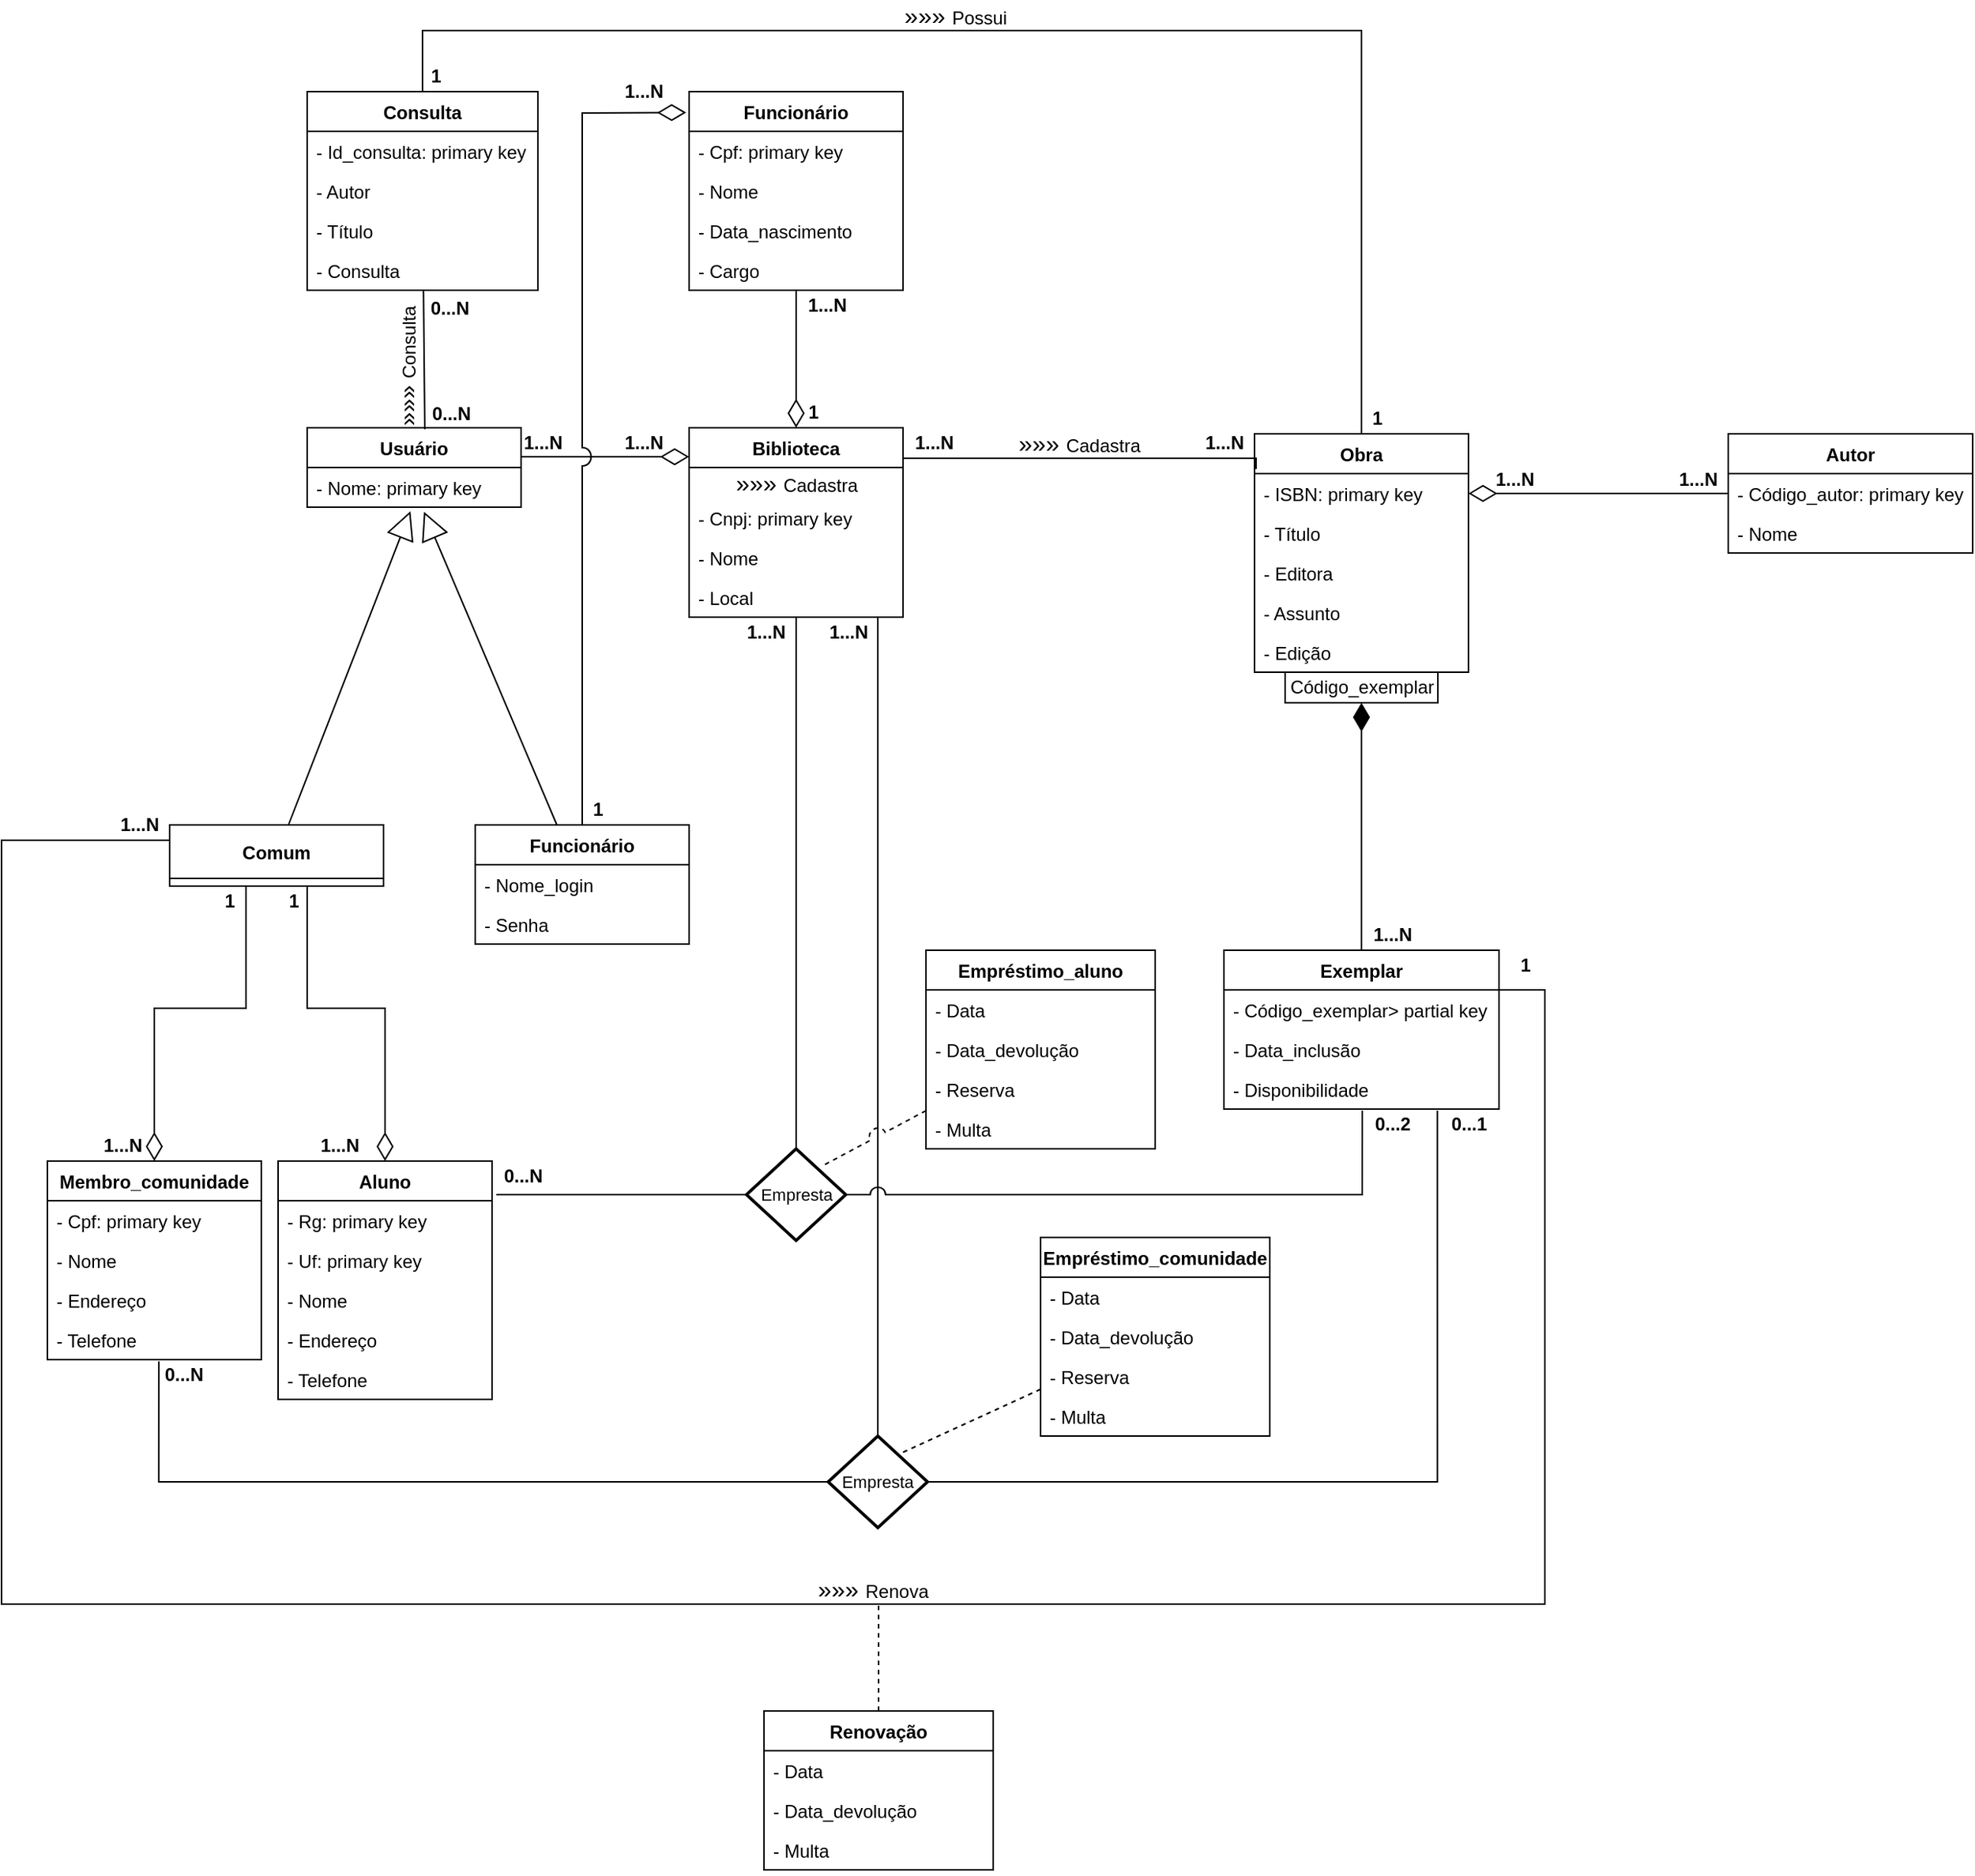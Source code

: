 <mxfile version="12.9.9" type="device"><diagram id="kXJWlKkEQagFp-PuKano" name="Página-1"><mxGraphModel dx="1739" dy="813" grid="1" gridSize="10" guides="1" tooltips="1" connect="1" arrows="1" fold="1" page="1" pageScale="1" pageWidth="827" pageHeight="1169" math="0" shadow="0"><root><mxCell id="0"/><mxCell id="1" parent="0"/><mxCell id="b66-MoU9ovPatXTv1nCH-57" style="edgeStyle=orthogonalEdgeStyle;rounded=0;orthogonalLoop=1;jettySize=auto;html=1;endArrow=none;endFill=0;endSize=16;entryX=0.007;entryY=-0.115;entryDx=0;entryDy=0;entryPerimeter=0;" edge="1" parent="1" source="b66-MoU9ovPatXTv1nCH-1" target="b66-MoU9ovPatXTv1nCH-25"><mxGeometry relative="1" as="geometry"><mxPoint x="650" y="390" as="targetPoint"/><Array as="points"><mxPoint x="661" y="380"/></Array></mxGeometry></mxCell><mxCell id="b66-MoU9ovPatXTv1nCH-81" style="edgeStyle=none;rounded=0;orthogonalLoop=1;jettySize=auto;html=1;entryX=0.5;entryY=0;entryDx=0;entryDy=0;entryPerimeter=0;endArrow=none;endFill=0;endSize=16;" edge="1" parent="1" source="b66-MoU9ovPatXTv1nCH-1" target="b66-MoU9ovPatXTv1nCH-80"><mxGeometry relative="1" as="geometry"/></mxCell><mxCell id="b66-MoU9ovPatXTv1nCH-91" style="edgeStyle=orthogonalEdgeStyle;rounded=0;orthogonalLoop=1;jettySize=auto;html=1;entryX=0.5;entryY=0;entryDx=0;entryDy=0;entryPerimeter=0;endArrow=none;endFill=0;endSize=16;fontSize=11;jumpStyle=arc;" edge="1" parent="1" source="b66-MoU9ovPatXTv1nCH-1" target="b66-MoU9ovPatXTv1nCH-90"><mxGeometry relative="1" as="geometry"><Array as="points"><mxPoint x="414" y="676"/></Array></mxGeometry></mxCell><mxCell id="b66-MoU9ovPatXTv1nCH-1" value="Biblioteca" style="swimlane;fontStyle=1;childLayout=stackLayout;horizontal=1;startSize=26;fillColor=none;horizontalStack=0;resizeParent=1;resizeParentMax=0;resizeLast=0;collapsible=1;marginBottom=0;" vertex="1" parent="1"><mxGeometry x="290" y="360" width="140" height="124" as="geometry"/></mxCell><mxCell id="b66-MoU9ovPatXTv1nCH-151" value="&lt;font style=&quot;font-size: 16px&quot;&gt;»»» &lt;/font&gt;Cadastra" style="text;html=1;align=center;verticalAlign=middle;resizable=0;points=[];autosize=1;" vertex="1" parent="b66-MoU9ovPatXTv1nCH-1"><mxGeometry y="26" width="140" height="20" as="geometry"/></mxCell><mxCell id="b66-MoU9ovPatXTv1nCH-2" value="- Cnpj: primary key" style="text;strokeColor=none;fillColor=none;align=left;verticalAlign=top;spacingLeft=4;spacingRight=4;overflow=hidden;rotatable=0;points=[[0,0.5],[1,0.5]];portConstraint=eastwest;" vertex="1" parent="b66-MoU9ovPatXTv1nCH-1"><mxGeometry y="46" width="140" height="26" as="geometry"/></mxCell><mxCell id="b66-MoU9ovPatXTv1nCH-3" value="- Nome" style="text;strokeColor=none;fillColor=none;align=left;verticalAlign=top;spacingLeft=4;spacingRight=4;overflow=hidden;rotatable=0;points=[[0,0.5],[1,0.5]];portConstraint=eastwest;" vertex="1" parent="b66-MoU9ovPatXTv1nCH-1"><mxGeometry y="72" width="140" height="26" as="geometry"/></mxCell><mxCell id="b66-MoU9ovPatXTv1nCH-4" value="- Local" style="text;strokeColor=none;fillColor=none;align=left;verticalAlign=top;spacingLeft=4;spacingRight=4;overflow=hidden;rotatable=0;points=[[0,0.5],[1,0.5]];portConstraint=eastwest;" vertex="1" parent="b66-MoU9ovPatXTv1nCH-1"><mxGeometry y="98" width="140" height="26" as="geometry"/></mxCell><mxCell id="b66-MoU9ovPatXTv1nCH-9" style="edgeStyle=orthogonalEdgeStyle;rounded=0;orthogonalLoop=1;jettySize=auto;html=1;endArrow=diamondThin;endFill=0;endSize=16;" edge="1" parent="1" source="b66-MoU9ovPatXTv1nCH-5"><mxGeometry relative="1" as="geometry"><mxPoint x="290" y="379" as="targetPoint"/><Array as="points"><mxPoint x="210" y="379"/><mxPoint x="210" y="379"/></Array></mxGeometry></mxCell><mxCell id="b66-MoU9ovPatXTv1nCH-122" style="edgeStyle=none;rounded=0;jumpStyle=arc;jumpSize=12;orthogonalLoop=1;jettySize=auto;html=1;entryX=1;entryY=0.25;entryDx=0;entryDy=0;startArrow=none;startFill=0;startSize=16;endArrow=none;endFill=0;endSize=16;fontSize=11;exitX=0;exitY=0.25;exitDx=0;exitDy=0;" edge="1" parent="1" source="b66-MoU9ovPatXTv1nCH-13" target="b66-MoU9ovPatXTv1nCH-40"><mxGeometry relative="1" as="geometry"><Array as="points"><mxPoint x="-160" y="630"/><mxPoint x="-160" y="1130"/><mxPoint x="850" y="1130"/><mxPoint x="850" y="930"/><mxPoint x="850" y="728"/></Array></mxGeometry></mxCell><mxCell id="b66-MoU9ovPatXTv1nCH-5" value="Usuário" style="swimlane;fontStyle=1;childLayout=stackLayout;horizontal=1;startSize=26;fillColor=none;horizontalStack=0;resizeParent=1;resizeParentMax=0;resizeLast=0;collapsible=1;marginBottom=0;" vertex="1" parent="1"><mxGeometry x="40" y="360" width="140" height="52" as="geometry"/></mxCell><mxCell id="b66-MoU9ovPatXTv1nCH-6" value="- Nome: primary key" style="text;strokeColor=none;fillColor=none;align=left;verticalAlign=top;spacingLeft=4;spacingRight=4;overflow=hidden;rotatable=0;points=[[0,0.5],[1,0.5]];portConstraint=eastwest;" vertex="1" parent="b66-MoU9ovPatXTv1nCH-5"><mxGeometry y="26" width="140" height="26" as="geometry"/></mxCell><mxCell id="b66-MoU9ovPatXTv1nCH-10" value="&lt;b&gt;1...N&lt;/b&gt;" style="text;html=1;align=center;verticalAlign=middle;resizable=0;points=[];autosize=1;" vertex="1" parent="1"><mxGeometry x="240" y="360" width="40" height="20" as="geometry"/></mxCell><mxCell id="b66-MoU9ovPatXTv1nCH-79" style="edgeStyle=none;rounded=0;orthogonalLoop=1;jettySize=auto;html=1;endArrow=block;endFill=0;endSize=16;entryX=0.546;entryY=1.115;entryDx=0;entryDy=0;entryPerimeter=0;" edge="1" parent="1" source="b66-MoU9ovPatXTv1nCH-11" target="b66-MoU9ovPatXTv1nCH-6"><mxGeometry relative="1" as="geometry"><mxPoint x="119" y="413" as="targetPoint"/></mxGeometry></mxCell><mxCell id="b66-MoU9ovPatXTv1nCH-11" value="Funcionário" style="swimlane;fontStyle=1;childLayout=stackLayout;horizontal=1;startSize=26;fillColor=none;horizontalStack=0;resizeParent=1;resizeParentMax=0;resizeLast=0;collapsible=1;marginBottom=0;" vertex="1" parent="1"><mxGeometry x="150" y="620" width="140" height="78" as="geometry"><mxRectangle x="150" y="620" width="100" height="26" as="alternateBounds"/></mxGeometry></mxCell><mxCell id="b66-MoU9ovPatXTv1nCH-12" value="- Nome_login" style="text;strokeColor=none;fillColor=none;align=left;verticalAlign=top;spacingLeft=4;spacingRight=4;overflow=hidden;rotatable=0;points=[[0,0.5],[1,0.5]];portConstraint=eastwest;" vertex="1" parent="b66-MoU9ovPatXTv1nCH-11"><mxGeometry y="26" width="140" height="26" as="geometry"/></mxCell><mxCell id="b66-MoU9ovPatXTv1nCH-22" value="- Senha" style="text;strokeColor=none;fillColor=none;align=left;verticalAlign=top;spacingLeft=4;spacingRight=4;overflow=hidden;rotatable=0;points=[[0,0.5],[1,0.5]];portConstraint=eastwest;" vertex="1" parent="b66-MoU9ovPatXTv1nCH-11"><mxGeometry y="52" width="140" height="26" as="geometry"/></mxCell><mxCell id="b66-MoU9ovPatXTv1nCH-20" style="rounded=0;orthogonalLoop=1;jettySize=auto;html=1;endArrow=block;endFill=0;endSize=16;entryX=0.483;entryY=1.1;entryDx=0;entryDy=0;entryPerimeter=0;" edge="1" parent="1" source="b66-MoU9ovPatXTv1nCH-13" target="b66-MoU9ovPatXTv1nCH-6"><mxGeometry relative="1" as="geometry"><mxPoint x="120" y="460" as="targetPoint"/></mxGeometry></mxCell><mxCell id="b66-MoU9ovPatXTv1nCH-23" value="&lt;b&gt;1...N&lt;/b&gt;" style="text;html=1;align=center;verticalAlign=middle;resizable=0;points=[];autosize=1;" vertex="1" parent="1"><mxGeometry x="174" y="360" width="40" height="20" as="geometry"/></mxCell><mxCell id="b66-MoU9ovPatXTv1nCH-34" style="edgeStyle=orthogonalEdgeStyle;rounded=0;orthogonalLoop=1;jettySize=auto;html=1;entryX=1;entryY=0.5;entryDx=0;entryDy=0;endArrow=diamondThin;endFill=0;endSize=16;" edge="1" parent="1" source="b66-MoU9ovPatXTv1nCH-28" target="b66-MoU9ovPatXTv1nCH-25"><mxGeometry relative="1" as="geometry"/></mxCell><mxCell id="b66-MoU9ovPatXTv1nCH-35" value="&lt;b&gt;1...N&lt;/b&gt;" style="text;html=1;align=center;verticalAlign=middle;resizable=0;points=[];autosize=1;" vertex="1" parent="1"><mxGeometry x="930" y="384" width="40" height="20" as="geometry"/></mxCell><mxCell id="b66-MoU9ovPatXTv1nCH-36" value="&lt;b&gt;1...N&lt;/b&gt;" style="text;html=1;align=center;verticalAlign=middle;resizable=0;points=[];autosize=1;" vertex="1" parent="1"><mxGeometry x="810" y="384" width="40" height="20" as="geometry"/></mxCell><mxCell id="b66-MoU9ovPatXTv1nCH-49" value="Código_exemplar" style="html=1;" vertex="1" parent="1"><mxGeometry x="680" y="520" width="100" height="20" as="geometry"/></mxCell><mxCell id="b66-MoU9ovPatXTv1nCH-50" style="edgeStyle=orthogonalEdgeStyle;rounded=0;orthogonalLoop=1;jettySize=auto;html=1;entryX=0.5;entryY=1;entryDx=0;entryDy=0;endArrow=diamondThin;endFill=1;endSize=16;" edge="1" parent="1" source="b66-MoU9ovPatXTv1nCH-40" target="b66-MoU9ovPatXTv1nCH-49"><mxGeometry relative="1" as="geometry"/></mxCell><mxCell id="b66-MoU9ovPatXTv1nCH-51" value="&lt;b&gt;1...N&lt;/b&gt;" style="text;html=1;align=center;verticalAlign=middle;resizable=0;points=[];autosize=1;" vertex="1" parent="1"><mxGeometry x="730" y="682" width="40" height="20" as="geometry"/></mxCell><mxCell id="b66-MoU9ovPatXTv1nCH-73" style="edgeStyle=orthogonalEdgeStyle;rounded=0;orthogonalLoop=1;jettySize=auto;html=1;entryX=0.5;entryY=0;entryDx=0;entryDy=0;endArrow=diamondThin;endFill=0;endSize=16;" edge="1" parent="1" source="b66-MoU9ovPatXTv1nCH-13" target="b66-MoU9ovPatXTv1nCH-67"><mxGeometry relative="1" as="geometry"><Array as="points"><mxPoint y="740"/><mxPoint x="-60" y="740"/></Array></mxGeometry></mxCell><mxCell id="b66-MoU9ovPatXTv1nCH-74" style="edgeStyle=orthogonalEdgeStyle;rounded=0;orthogonalLoop=1;jettySize=auto;html=1;entryX=0.5;entryY=0;entryDx=0;entryDy=0;endArrow=diamondThin;endFill=0;endSize=16;" edge="1" parent="1" source="b66-MoU9ovPatXTv1nCH-13" target="b66-MoU9ovPatXTv1nCH-61"><mxGeometry relative="1" as="geometry"><Array as="points"><mxPoint x="40" y="740"/><mxPoint x="91" y="740"/></Array></mxGeometry></mxCell><mxCell id="b66-MoU9ovPatXTv1nCH-13" value="Comum" style="swimlane;fontStyle=1;childLayout=stackLayout;horizontal=1;startSize=35;fillColor=none;horizontalStack=0;resizeParent=1;resizeParentMax=0;resizeLast=0;collapsible=1;marginBottom=0;" vertex="1" parent="1"><mxGeometry x="-50" y="620" width="140" height="40" as="geometry"/></mxCell><mxCell id="b66-MoU9ovPatXTv1nCH-24" value="Obra" style="swimlane;fontStyle=1;childLayout=stackLayout;horizontal=1;startSize=26;fillColor=none;horizontalStack=0;resizeParent=1;resizeParentMax=0;resizeLast=0;collapsible=1;marginBottom=0;" vertex="1" parent="1"><mxGeometry x="660" y="364" width="140" height="156" as="geometry"/></mxCell><mxCell id="b66-MoU9ovPatXTv1nCH-25" value="- ISBN: primary key" style="text;strokeColor=none;fillColor=none;align=left;verticalAlign=top;spacingLeft=4;spacingRight=4;overflow=hidden;rotatable=0;points=[[0,0.5],[1,0.5]];portConstraint=eastwest;" vertex="1" parent="b66-MoU9ovPatXTv1nCH-24"><mxGeometry y="26" width="140" height="26" as="geometry"/></mxCell><mxCell id="b66-MoU9ovPatXTv1nCH-26" value="- Título" style="text;strokeColor=none;fillColor=none;align=left;verticalAlign=top;spacingLeft=4;spacingRight=4;overflow=hidden;rotatable=0;points=[[0,0.5],[1,0.5]];portConstraint=eastwest;" vertex="1" parent="b66-MoU9ovPatXTv1nCH-24"><mxGeometry y="52" width="140" height="26" as="geometry"/></mxCell><mxCell id="b66-MoU9ovPatXTv1nCH-27" value="- Editora" style="text;strokeColor=none;fillColor=none;align=left;verticalAlign=top;spacingLeft=4;spacingRight=4;overflow=hidden;rotatable=0;points=[[0,0.5],[1,0.5]];portConstraint=eastwest;" vertex="1" parent="b66-MoU9ovPatXTv1nCH-24"><mxGeometry y="78" width="140" height="26" as="geometry"/></mxCell><mxCell id="b66-MoU9ovPatXTv1nCH-39" value="- Assunto" style="text;strokeColor=none;fillColor=none;align=left;verticalAlign=top;spacingLeft=4;spacingRight=4;overflow=hidden;rotatable=0;points=[[0,0.5],[1,0.5]];portConstraint=eastwest;" vertex="1" parent="b66-MoU9ovPatXTv1nCH-24"><mxGeometry y="104" width="140" height="26" as="geometry"/></mxCell><mxCell id="b66-MoU9ovPatXTv1nCH-37" value="- Edição" style="text;strokeColor=none;fillColor=none;align=left;verticalAlign=top;spacingLeft=4;spacingRight=4;overflow=hidden;rotatable=0;points=[[0,0.5],[1,0.5]];portConstraint=eastwest;" vertex="1" parent="b66-MoU9ovPatXTv1nCH-24"><mxGeometry y="130" width="140" height="26" as="geometry"/></mxCell><mxCell id="b66-MoU9ovPatXTv1nCH-28" value="Autor" style="swimlane;fontStyle=1;childLayout=stackLayout;horizontal=1;startSize=26;fillColor=none;horizontalStack=0;resizeParent=1;resizeParentMax=0;resizeLast=0;collapsible=1;marginBottom=0;" vertex="1" parent="1"><mxGeometry x="970" y="364" width="160" height="78" as="geometry"/></mxCell><mxCell id="b66-MoU9ovPatXTv1nCH-30" value="- Código_autor: primary key" style="text;strokeColor=none;fillColor=none;align=left;verticalAlign=top;spacingLeft=4;spacingRight=4;overflow=hidden;rotatable=0;points=[[0,0.5],[1,0.5]];portConstraint=eastwest;" vertex="1" parent="b66-MoU9ovPatXTv1nCH-28"><mxGeometry y="26" width="160" height="26" as="geometry"/></mxCell><mxCell id="b66-MoU9ovPatXTv1nCH-33" value="- Nome" style="text;strokeColor=none;fillColor=none;align=left;verticalAlign=top;spacingLeft=4;spacingRight=4;overflow=hidden;rotatable=0;points=[[0,0.5],[1,0.5]];portConstraint=eastwest;" vertex="1" parent="b66-MoU9ovPatXTv1nCH-28"><mxGeometry y="52" width="160" height="26" as="geometry"/></mxCell><mxCell id="b66-MoU9ovPatXTv1nCH-40" value="Exemplar" style="swimlane;fontStyle=1;childLayout=stackLayout;horizontal=1;startSize=26;fillColor=none;horizontalStack=0;resizeParent=1;resizeParentMax=0;resizeLast=0;collapsible=1;marginBottom=0;" vertex="1" parent="1"><mxGeometry x="640" y="702" width="180" height="104" as="geometry"/></mxCell><mxCell id="b66-MoU9ovPatXTv1nCH-41" value="- Código_exemplar&gt; partial key" style="text;strokeColor=none;fillColor=none;align=left;verticalAlign=top;spacingLeft=4;spacingRight=4;overflow=hidden;rotatable=0;points=[[0,0.5],[1,0.5]];portConstraint=eastwest;" vertex="1" parent="b66-MoU9ovPatXTv1nCH-40"><mxGeometry y="26" width="180" height="26" as="geometry"/></mxCell><mxCell id="b66-MoU9ovPatXTv1nCH-47" value="- Data_inclusão" style="text;strokeColor=none;fillColor=none;align=left;verticalAlign=top;spacingLeft=4;spacingRight=4;overflow=hidden;rotatable=0;points=[[0,0.5],[1,0.5]];portConstraint=eastwest;" vertex="1" parent="b66-MoU9ovPatXTv1nCH-40"><mxGeometry y="52" width="180" height="26" as="geometry"/></mxCell><mxCell id="b66-MoU9ovPatXTv1nCH-48" value="- Disponibilidade" style="text;strokeColor=none;fillColor=none;align=left;verticalAlign=top;spacingLeft=4;spacingRight=4;overflow=hidden;rotatable=0;points=[[0,0.5],[1,0.5]];portConstraint=eastwest;" vertex="1" parent="b66-MoU9ovPatXTv1nCH-40"><mxGeometry y="78" width="180" height="26" as="geometry"/></mxCell><mxCell id="b66-MoU9ovPatXTv1nCH-58" value="&lt;font style=&quot;font-size: 16px&quot;&gt;»»» &lt;/font&gt;Cadastra" style="text;html=1;align=center;verticalAlign=middle;resizable=0;points=[];autosize=1;" vertex="1" parent="1"><mxGeometry x="495" y="360" width="100" height="20" as="geometry"/></mxCell><mxCell id="b66-MoU9ovPatXTv1nCH-59" value="&lt;b&gt;1...N&lt;/b&gt;" style="text;html=1;align=center;verticalAlign=middle;resizable=0;points=[];autosize=1;" vertex="1" parent="1"><mxGeometry x="430" y="360" width="40" height="20" as="geometry"/></mxCell><mxCell id="b66-MoU9ovPatXTv1nCH-60" value="&lt;b&gt;1...N&lt;/b&gt;" style="text;html=1;align=center;verticalAlign=middle;resizable=0;points=[];autosize=1;" vertex="1" parent="1"><mxGeometry x="620" y="360" width="40" height="20" as="geometry"/></mxCell><mxCell id="b66-MoU9ovPatXTv1nCH-116" style="edgeStyle=none;rounded=0;jumpStyle=arc;orthogonalLoop=1;jettySize=auto;html=1;entryX=0.5;entryY=0;entryDx=0;entryDy=0;endArrow=diamondThin;endFill=0;endSize=16;fontSize=11;" edge="1" parent="1" source="b66-MoU9ovPatXTv1nCH-111" target="b66-MoU9ovPatXTv1nCH-1"><mxGeometry relative="1" as="geometry"/></mxCell><mxCell id="b66-MoU9ovPatXTv1nCH-119" style="edgeStyle=none;rounded=0;jumpStyle=arc;orthogonalLoop=1;jettySize=auto;html=1;entryX=0.5;entryY=0;entryDx=0;entryDy=0;endArrow=none;endFill=0;endSize=16;fontSize=11;exitX=-0.014;exitY=0.105;exitDx=0;exitDy=0;exitPerimeter=0;startArrow=diamondThin;startFill=0;startSize=16;jumpSize=12;" edge="1" parent="1" source="b66-MoU9ovPatXTv1nCH-111" target="b66-MoU9ovPatXTv1nCH-11"><mxGeometry relative="1" as="geometry"><Array as="points"><mxPoint x="220" y="154"/></Array></mxGeometry></mxCell><mxCell id="b66-MoU9ovPatXTv1nCH-111" value="Funcionário" style="swimlane;fontStyle=1;childLayout=stackLayout;horizontal=1;startSize=26;fillColor=none;horizontalStack=0;resizeParent=1;resizeParentMax=0;resizeLast=0;collapsible=1;marginBottom=0;" vertex="1" parent="1"><mxGeometry x="290" y="140" width="140" height="130" as="geometry"><mxRectangle x="150" y="620" width="100" height="26" as="alternateBounds"/></mxGeometry></mxCell><mxCell id="b66-MoU9ovPatXTv1nCH-112" value="- Cpf: primary key" style="text;strokeColor=none;fillColor=none;align=left;verticalAlign=top;spacingLeft=4;spacingRight=4;overflow=hidden;rotatable=0;points=[[0,0.5],[1,0.5]];portConstraint=eastwest;" vertex="1" parent="b66-MoU9ovPatXTv1nCH-111"><mxGeometry y="26" width="140" height="26" as="geometry"/></mxCell><mxCell id="b66-MoU9ovPatXTv1nCH-113" value="- Nome" style="text;strokeColor=none;fillColor=none;align=left;verticalAlign=top;spacingLeft=4;spacingRight=4;overflow=hidden;rotatable=0;points=[[0,0.5],[1,0.5]];portConstraint=eastwest;" vertex="1" parent="b66-MoU9ovPatXTv1nCH-111"><mxGeometry y="52" width="140" height="26" as="geometry"/></mxCell><mxCell id="b66-MoU9ovPatXTv1nCH-114" value="- Data_nascimento" style="text;strokeColor=none;fillColor=none;align=left;verticalAlign=top;spacingLeft=4;spacingRight=4;overflow=hidden;rotatable=0;points=[[0,0.5],[1,0.5]];portConstraint=eastwest;" vertex="1" parent="b66-MoU9ovPatXTv1nCH-111"><mxGeometry y="78" width="140" height="26" as="geometry"/></mxCell><mxCell id="b66-MoU9ovPatXTv1nCH-115" value="- Cargo" style="text;strokeColor=none;fillColor=none;align=left;verticalAlign=top;spacingLeft=4;spacingRight=4;overflow=hidden;rotatable=0;points=[[0,0.5],[1,0.5]];portConstraint=eastwest;" vertex="1" parent="b66-MoU9ovPatXTv1nCH-111"><mxGeometry y="104" width="140" height="26" as="geometry"/></mxCell><mxCell id="b66-MoU9ovPatXTv1nCH-67" value="Membro_comunidade" style="swimlane;fontStyle=1;childLayout=stackLayout;horizontal=1;startSize=26;fillColor=none;horizontalStack=0;resizeParent=1;resizeParentMax=0;resizeLast=0;collapsible=1;marginBottom=0;" vertex="1" parent="1"><mxGeometry x="-130" y="840" width="140" height="130" as="geometry"><mxRectangle x="150" y="620" width="100" height="26" as="alternateBounds"/></mxGeometry></mxCell><mxCell id="b66-MoU9ovPatXTv1nCH-69" value="- Cpf: primary key" style="text;strokeColor=none;fillColor=none;align=left;verticalAlign=top;spacingLeft=4;spacingRight=4;overflow=hidden;rotatable=0;points=[[0,0.5],[1,0.5]];portConstraint=eastwest;" vertex="1" parent="b66-MoU9ovPatXTv1nCH-67"><mxGeometry y="26" width="140" height="26" as="geometry"/></mxCell><mxCell id="b66-MoU9ovPatXTv1nCH-70" value="- Nome" style="text;strokeColor=none;fillColor=none;align=left;verticalAlign=top;spacingLeft=4;spacingRight=4;overflow=hidden;rotatable=0;points=[[0,0.5],[1,0.5]];portConstraint=eastwest;" vertex="1" parent="b66-MoU9ovPatXTv1nCH-67"><mxGeometry y="52" width="140" height="26" as="geometry"/></mxCell><mxCell id="b66-MoU9ovPatXTv1nCH-71" value="- Endereço" style="text;strokeColor=none;fillColor=none;align=left;verticalAlign=top;spacingLeft=4;spacingRight=4;overflow=hidden;rotatable=0;points=[[0,0.5],[1,0.5]];portConstraint=eastwest;" vertex="1" parent="b66-MoU9ovPatXTv1nCH-67"><mxGeometry y="78" width="140" height="26" as="geometry"/></mxCell><mxCell id="b66-MoU9ovPatXTv1nCH-72" value="- Telefone" style="text;strokeColor=none;fillColor=none;align=left;verticalAlign=top;spacingLeft=4;spacingRight=4;overflow=hidden;rotatable=0;points=[[0,0.5],[1,0.5]];portConstraint=eastwest;" vertex="1" parent="b66-MoU9ovPatXTv1nCH-67"><mxGeometry y="104" width="140" height="26" as="geometry"/></mxCell><mxCell id="b66-MoU9ovPatXTv1nCH-75" value="&lt;b&gt;1&lt;/b&gt;" style="text;html=1;align=center;verticalAlign=middle;resizable=0;points=[];autosize=1;" vertex="1" parent="1"><mxGeometry x="-21" y="660" width="20" height="20" as="geometry"/></mxCell><mxCell id="b66-MoU9ovPatXTv1nCH-76" value="&lt;b&gt;1&lt;/b&gt;" style="text;html=1;align=center;verticalAlign=middle;resizable=0;points=[];autosize=1;" vertex="1" parent="1"><mxGeometry x="21" y="660" width="20" height="20" as="geometry"/></mxCell><mxCell id="b66-MoU9ovPatXTv1nCH-77" value="&lt;b&gt;1...N&lt;/b&gt;" style="text;html=1;align=center;verticalAlign=middle;resizable=0;points=[];autosize=1;" vertex="1" parent="1"><mxGeometry x="41" y="820" width="40" height="20" as="geometry"/></mxCell><mxCell id="b66-MoU9ovPatXTv1nCH-78" value="&lt;b&gt;1...N&lt;/b&gt;" style="text;html=1;align=center;verticalAlign=middle;resizable=0;points=[];autosize=1;" vertex="1" parent="1"><mxGeometry x="-101" y="820" width="40" height="20" as="geometry"/></mxCell><mxCell id="b66-MoU9ovPatXTv1nCH-61" value="Aluno" style="swimlane;fontStyle=1;childLayout=stackLayout;horizontal=1;startSize=26;fillColor=none;horizontalStack=0;resizeParent=1;resizeParentMax=0;resizeLast=0;collapsible=1;marginBottom=0;" vertex="1" parent="1"><mxGeometry x="21" y="840" width="140" height="156" as="geometry"><mxRectangle x="150" y="620" width="100" height="26" as="alternateBounds"/></mxGeometry></mxCell><mxCell id="b66-MoU9ovPatXTv1nCH-62" value="- Rg: primary key" style="text;strokeColor=none;fillColor=none;align=left;verticalAlign=top;spacingLeft=4;spacingRight=4;overflow=hidden;rotatable=0;points=[[0,0.5],[1,0.5]];portConstraint=eastwest;" vertex="1" parent="b66-MoU9ovPatXTv1nCH-61"><mxGeometry y="26" width="140" height="26" as="geometry"/></mxCell><mxCell id="b66-MoU9ovPatXTv1nCH-63" value="- Uf: primary key" style="text;strokeColor=none;fillColor=none;align=left;verticalAlign=top;spacingLeft=4;spacingRight=4;overflow=hidden;rotatable=0;points=[[0,0.5],[1,0.5]];portConstraint=eastwest;" vertex="1" parent="b66-MoU9ovPatXTv1nCH-61"><mxGeometry y="52" width="140" height="26" as="geometry"/></mxCell><mxCell id="b66-MoU9ovPatXTv1nCH-64" value="- Nome" style="text;strokeColor=none;fillColor=none;align=left;verticalAlign=top;spacingLeft=4;spacingRight=4;overflow=hidden;rotatable=0;points=[[0,0.5],[1,0.5]];portConstraint=eastwest;" vertex="1" parent="b66-MoU9ovPatXTv1nCH-61"><mxGeometry y="78" width="140" height="26" as="geometry"/></mxCell><mxCell id="b66-MoU9ovPatXTv1nCH-65" value="- Endereço" style="text;strokeColor=none;fillColor=none;align=left;verticalAlign=top;spacingLeft=4;spacingRight=4;overflow=hidden;rotatable=0;points=[[0,0.5],[1,0.5]];portConstraint=eastwest;" vertex="1" parent="b66-MoU9ovPatXTv1nCH-61"><mxGeometry y="104" width="140" height="26" as="geometry"/></mxCell><mxCell id="b66-MoU9ovPatXTv1nCH-66" value="- Telefone" style="text;strokeColor=none;fillColor=none;align=left;verticalAlign=top;spacingLeft=4;spacingRight=4;overflow=hidden;rotatable=0;points=[[0,0.5],[1,0.5]];portConstraint=eastwest;" vertex="1" parent="b66-MoU9ovPatXTv1nCH-61"><mxGeometry y="130" width="140" height="26" as="geometry"/></mxCell><mxCell id="b66-MoU9ovPatXTv1nCH-82" style="edgeStyle=orthogonalEdgeStyle;rounded=0;orthogonalLoop=1;jettySize=auto;html=1;endArrow=none;endFill=0;endSize=16;entryX=0.503;entryY=1.038;entryDx=0;entryDy=0;entryPerimeter=0;jumpStyle=arc;jumpSize=10;" edge="1" parent="1" source="b66-MoU9ovPatXTv1nCH-80" target="b66-MoU9ovPatXTv1nCH-48"><mxGeometry relative="1" as="geometry"><mxPoint x="641" y="804" as="targetPoint"/><Array as="points"><mxPoint x="731" y="862"/></Array></mxGeometry></mxCell><mxCell id="b66-MoU9ovPatXTv1nCH-87" style="edgeStyle=orthogonalEdgeStyle;rounded=0;orthogonalLoop=1;jettySize=auto;html=1;entryX=1.02;entryY=0.141;entryDx=0;entryDy=0;entryPerimeter=0;endArrow=none;endFill=0;endSize=16;fontSize=11;" edge="1" parent="1" source="b66-MoU9ovPatXTv1nCH-80" target="b66-MoU9ovPatXTv1nCH-61"><mxGeometry relative="1" as="geometry"/></mxCell><mxCell id="b66-MoU9ovPatXTv1nCH-80" value="Empresta" style="strokeWidth=2;html=1;shape=mxgraph.flowchart.decision;whiteSpace=wrap;fontSize=11;" vertex="1" parent="1"><mxGeometry x="327.5" y="832" width="65" height="60" as="geometry"/></mxCell><mxCell id="b66-MoU9ovPatXTv1nCH-84" value="&lt;b&gt;0...2&lt;/b&gt;" style="text;html=1;align=center;verticalAlign=middle;resizable=0;points=[];autosize=1;" vertex="1" parent="1"><mxGeometry x="730" y="806" width="40" height="20" as="geometry"/></mxCell><mxCell id="b66-MoU9ovPatXTv1nCH-86" value="&lt;b&gt;1...N&lt;/b&gt;" style="text;html=1;align=center;verticalAlign=middle;resizable=0;points=[];autosize=1;" vertex="1" parent="1"><mxGeometry x="320" y="484" width="40" height="20" as="geometry"/></mxCell><mxCell id="b66-MoU9ovPatXTv1nCH-89" value="&lt;b&gt;0...N&lt;/b&gt;" style="text;html=1;align=center;verticalAlign=middle;resizable=0;points=[];autosize=1;" vertex="1" parent="1"><mxGeometry x="161" y="840" width="40" height="20" as="geometry"/></mxCell><mxCell id="b66-MoU9ovPatXTv1nCH-93" style="edgeStyle=orthogonalEdgeStyle;rounded=0;orthogonalLoop=1;jettySize=auto;html=1;entryX=0.521;entryY=1.045;entryDx=0;entryDy=0;entryPerimeter=0;endArrow=none;endFill=0;endSize=16;fontSize=11;" edge="1" parent="1" source="b66-MoU9ovPatXTv1nCH-90" target="b66-MoU9ovPatXTv1nCH-72"><mxGeometry relative="1" as="geometry"><Array as="points"><mxPoint x="-57" y="1050"/></Array></mxGeometry></mxCell><mxCell id="b66-MoU9ovPatXTv1nCH-95" style="edgeStyle=orthogonalEdgeStyle;rounded=0;orthogonalLoop=1;jettySize=auto;html=1;entryX=0.776;entryY=1.038;entryDx=0;entryDy=0;entryPerimeter=0;endArrow=none;endFill=0;endSize=16;fontSize=11;" edge="1" parent="1" source="b66-MoU9ovPatXTv1nCH-90" target="b66-MoU9ovPatXTv1nCH-48"><mxGeometry relative="1" as="geometry"><Array as="points"><mxPoint x="780" y="1050"/></Array></mxGeometry></mxCell><mxCell id="b66-MoU9ovPatXTv1nCH-144" style="edgeStyle=none;rounded=0;jumpStyle=arc;jumpSize=10;orthogonalLoop=1;jettySize=auto;html=1;entryX=0.55;entryY=0.019;entryDx=0;entryDy=0;entryPerimeter=0;startArrow=none;startFill=0;startSize=16;endArrow=none;endFill=0;endSize=16;fontSize=11;" edge="1" parent="1" source="b66-MoU9ovPatXTv1nCH-132" target="b66-MoU9ovPatXTv1nCH-5"><mxGeometry relative="1" as="geometry"/></mxCell><mxCell id="b66-MoU9ovPatXTv1nCH-150" style="edgeStyle=orthogonalEdgeStyle;rounded=0;jumpStyle=arc;jumpSize=10;orthogonalLoop=1;jettySize=auto;html=1;entryX=0.5;entryY=0;entryDx=0;entryDy=0;startArrow=none;startFill=0;startSize=16;endArrow=none;endFill=0;endSize=16;fontSize=11;" edge="1" parent="1" source="b66-MoU9ovPatXTv1nCH-132" target="b66-MoU9ovPatXTv1nCH-24"><mxGeometry relative="1" as="geometry"><Array as="points"><mxPoint x="116" y="100"/><mxPoint x="730" y="100"/></Array></mxGeometry></mxCell><mxCell id="b66-MoU9ovPatXTv1nCH-132" value="Consulta" style="swimlane;fontStyle=1;childLayout=stackLayout;horizontal=1;startSize=26;fillColor=none;horizontalStack=0;resizeParent=1;resizeParentMax=0;resizeLast=0;collapsible=1;marginBottom=0;" vertex="1" parent="1"><mxGeometry x="40" y="140" width="151" height="130" as="geometry"/></mxCell><mxCell id="b66-MoU9ovPatXTv1nCH-133" value="- Id_consulta: primary key" style="text;strokeColor=none;fillColor=none;align=left;verticalAlign=top;spacingLeft=4;spacingRight=4;overflow=hidden;rotatable=0;points=[[0,0.5],[1,0.5]];portConstraint=eastwest;" vertex="1" parent="b66-MoU9ovPatXTv1nCH-132"><mxGeometry y="26" width="151" height="26" as="geometry"/></mxCell><mxCell id="b66-MoU9ovPatXTv1nCH-137" value="- Autor" style="text;strokeColor=none;fillColor=none;align=left;verticalAlign=top;spacingLeft=4;spacingRight=4;overflow=hidden;rotatable=0;points=[[0,0.5],[1,0.5]];portConstraint=eastwest;" vertex="1" parent="b66-MoU9ovPatXTv1nCH-132"><mxGeometry y="52" width="151" height="26" as="geometry"/></mxCell><mxCell id="b66-MoU9ovPatXTv1nCH-138" value="- Título" style="text;strokeColor=none;fillColor=none;align=left;verticalAlign=top;spacingLeft=4;spacingRight=4;overflow=hidden;rotatable=0;points=[[0,0.5],[1,0.5]];portConstraint=eastwest;" vertex="1" parent="b66-MoU9ovPatXTv1nCH-132"><mxGeometry y="78" width="151" height="26" as="geometry"/></mxCell><mxCell id="b66-MoU9ovPatXTv1nCH-139" value="- Consulta" style="text;strokeColor=none;fillColor=none;align=left;verticalAlign=top;spacingLeft=4;spacingRight=4;overflow=hidden;rotatable=0;points=[[0,0.5],[1,0.5]];portConstraint=eastwest;" vertex="1" parent="b66-MoU9ovPatXTv1nCH-132"><mxGeometry y="104" width="151" height="26" as="geometry"/></mxCell><mxCell id="b66-MoU9ovPatXTv1nCH-90" value="Empresta" style="strokeWidth=2;html=1;shape=mxgraph.flowchart.decision;whiteSpace=wrap;fontSize=11;" vertex="1" parent="1"><mxGeometry x="381" y="1020" width="65" height="60" as="geometry"/></mxCell><mxCell id="b66-MoU9ovPatXTv1nCH-92" value="&lt;b&gt;1...N&lt;/b&gt;" style="text;html=1;align=center;verticalAlign=middle;resizable=0;points=[];autosize=1;" vertex="1" parent="1"><mxGeometry x="374" y="484" width="40" height="20" as="geometry"/></mxCell><mxCell id="b66-MoU9ovPatXTv1nCH-94" value="&lt;b&gt;0...N&lt;/b&gt;" style="text;html=1;align=center;verticalAlign=middle;resizable=0;points=[];autosize=1;" vertex="1" parent="1"><mxGeometry x="-61" y="970" width="40" height="20" as="geometry"/></mxCell><mxCell id="b66-MoU9ovPatXTv1nCH-96" value="&lt;b&gt;0...1&lt;/b&gt;" style="text;html=1;align=center;verticalAlign=middle;resizable=0;points=[];autosize=1;" vertex="1" parent="1"><mxGeometry x="780" y="806" width="40" height="20" as="geometry"/></mxCell><mxCell id="b66-MoU9ovPatXTv1nCH-102" style="rounded=0;jumpStyle=arc;orthogonalLoop=1;jettySize=auto;html=1;endArrow=none;endFill=0;endSize=16;fontSize=11;dashed=1;entryX=0.736;entryY=0.186;entryDx=0;entryDy=0;entryPerimeter=0;" edge="1" parent="1" source="b66-MoU9ovPatXTv1nCH-97" target="b66-MoU9ovPatXTv1nCH-90"><mxGeometry relative="1" as="geometry"><mxPoint x="450" y="955" as="targetPoint"/></mxGeometry></mxCell><mxCell id="b66-MoU9ovPatXTv1nCH-105" style="rounded=0;jumpStyle=arc;orthogonalLoop=1;jettySize=auto;html=1;endArrow=none;endFill=0;endSize=16;fontSize=11;dashed=1;entryX=0.751;entryY=0.194;entryDx=0;entryDy=0;entryPerimeter=0;jumpSize=11;" edge="1" parent="1" source="b66-MoU9ovPatXTv1nCH-106" target="b66-MoU9ovPatXTv1nCH-80"><mxGeometry relative="1" as="geometry"><mxPoint x="179.995" y="1080" as="targetPoint"/></mxGeometry></mxCell><mxCell id="b66-MoU9ovPatXTv1nCH-97" value="Empréstimo_comunidade" style="swimlane;fontStyle=1;childLayout=stackLayout;horizontal=1;startSize=26;fillColor=none;horizontalStack=0;resizeParent=1;resizeParentMax=0;resizeLast=0;collapsible=1;marginBottom=0;" vertex="1" parent="1"><mxGeometry x="520" y="890" width="150" height="130" as="geometry"><mxRectangle x="150" y="620" width="100" height="26" as="alternateBounds"/></mxGeometry></mxCell><mxCell id="b66-MoU9ovPatXTv1nCH-98" value="- Data" style="text;strokeColor=none;fillColor=none;align=left;verticalAlign=top;spacingLeft=4;spacingRight=4;overflow=hidden;rotatable=0;points=[[0,0.5],[1,0.5]];portConstraint=eastwest;" vertex="1" parent="b66-MoU9ovPatXTv1nCH-97"><mxGeometry y="26" width="150" height="26" as="geometry"/></mxCell><mxCell id="b66-MoU9ovPatXTv1nCH-99" value="- Data_devolução" style="text;strokeColor=none;fillColor=none;align=left;verticalAlign=top;spacingLeft=4;spacingRight=4;overflow=hidden;rotatable=0;points=[[0,0.5],[1,0.5]];portConstraint=eastwest;" vertex="1" parent="b66-MoU9ovPatXTv1nCH-97"><mxGeometry y="52" width="150" height="26" as="geometry"/></mxCell><mxCell id="b66-MoU9ovPatXTv1nCH-100" value="- Reserva" style="text;strokeColor=none;fillColor=none;align=left;verticalAlign=top;spacingLeft=4;spacingRight=4;overflow=hidden;rotatable=0;points=[[0,0.5],[1,0.5]];portConstraint=eastwest;" vertex="1" parent="b66-MoU9ovPatXTv1nCH-97"><mxGeometry y="78" width="150" height="26" as="geometry"/></mxCell><mxCell id="b66-MoU9ovPatXTv1nCH-101" value="- Multa" style="text;strokeColor=none;fillColor=none;align=left;verticalAlign=top;spacingLeft=4;spacingRight=4;overflow=hidden;rotatable=0;points=[[0,0.5],[1,0.5]];portConstraint=eastwest;" vertex="1" parent="b66-MoU9ovPatXTv1nCH-97"><mxGeometry y="104" width="150" height="26" as="geometry"/></mxCell><mxCell id="b66-MoU9ovPatXTv1nCH-106" value="Empréstimo_aluno" style="swimlane;fontStyle=1;childLayout=stackLayout;horizontal=1;startSize=26;fillColor=none;horizontalStack=0;resizeParent=1;resizeParentMax=0;resizeLast=0;collapsible=1;marginBottom=0;" vertex="1" parent="1"><mxGeometry x="445" y="702" width="150" height="130" as="geometry"><mxRectangle x="150" y="620" width="100" height="26" as="alternateBounds"/></mxGeometry></mxCell><mxCell id="b66-MoU9ovPatXTv1nCH-107" value="- Data" style="text;strokeColor=none;fillColor=none;align=left;verticalAlign=top;spacingLeft=4;spacingRight=4;overflow=hidden;rotatable=0;points=[[0,0.5],[1,0.5]];portConstraint=eastwest;" vertex="1" parent="b66-MoU9ovPatXTv1nCH-106"><mxGeometry y="26" width="150" height="26" as="geometry"/></mxCell><mxCell id="b66-MoU9ovPatXTv1nCH-108" value="- Data_devolução" style="text;strokeColor=none;fillColor=none;align=left;verticalAlign=top;spacingLeft=4;spacingRight=4;overflow=hidden;rotatable=0;points=[[0,0.5],[1,0.5]];portConstraint=eastwest;" vertex="1" parent="b66-MoU9ovPatXTv1nCH-106"><mxGeometry y="52" width="150" height="26" as="geometry"/></mxCell><mxCell id="b66-MoU9ovPatXTv1nCH-109" value="- Reserva" style="text;strokeColor=none;fillColor=none;align=left;verticalAlign=top;spacingLeft=4;spacingRight=4;overflow=hidden;rotatable=0;points=[[0,0.5],[1,0.5]];portConstraint=eastwest;" vertex="1" parent="b66-MoU9ovPatXTv1nCH-106"><mxGeometry y="78" width="150" height="26" as="geometry"/></mxCell><mxCell id="b66-MoU9ovPatXTv1nCH-110" value="- Multa" style="text;strokeColor=none;fillColor=none;align=left;verticalAlign=top;spacingLeft=4;spacingRight=4;overflow=hidden;rotatable=0;points=[[0,0.5],[1,0.5]];portConstraint=eastwest;" vertex="1" parent="b66-MoU9ovPatXTv1nCH-106"><mxGeometry y="104" width="150" height="26" as="geometry"/></mxCell><mxCell id="b66-MoU9ovPatXTv1nCH-117" value="&lt;b&gt;1...N&lt;/b&gt;" style="text;html=1;align=center;verticalAlign=middle;resizable=0;points=[];autosize=1;" vertex="1" parent="1"><mxGeometry x="360" y="270" width="40" height="20" as="geometry"/></mxCell><mxCell id="b66-MoU9ovPatXTv1nCH-118" value="&lt;b&gt;1&lt;/b&gt;" style="text;html=1;align=center;verticalAlign=middle;resizable=0;points=[];autosize=1;" vertex="1" parent="1"><mxGeometry x="361" y="340" width="20" height="20" as="geometry"/></mxCell><mxCell id="b66-MoU9ovPatXTv1nCH-121" value="&lt;b&gt;1&lt;/b&gt;" style="text;html=1;align=center;verticalAlign=middle;resizable=0;points=[];autosize=1;" vertex="1" parent="1"><mxGeometry x="220" y="600" width="20" height="20" as="geometry"/></mxCell><mxCell id="b66-MoU9ovPatXTv1nCH-128" style="edgeStyle=none;rounded=0;jumpStyle=arc;jumpSize=12;orthogonalLoop=1;jettySize=auto;html=1;startArrow=none;startFill=0;startSize=16;endArrow=none;endFill=0;endSize=16;fontSize=11;dashed=1;" edge="1" parent="1" source="b66-MoU9ovPatXTv1nCH-123"><mxGeometry relative="1" as="geometry"><mxPoint x="414.0" y="1130" as="targetPoint"/></mxGeometry></mxCell><mxCell id="b66-MoU9ovPatXTv1nCH-129" value="&lt;b&gt;1&lt;/b&gt;" style="text;html=1;align=center;verticalAlign=middle;resizable=0;points=[];autosize=1;" vertex="1" parent="1"><mxGeometry x="827" y="702" width="20" height="20" as="geometry"/></mxCell><mxCell id="b66-MoU9ovPatXTv1nCH-130" value="&lt;b&gt;1...N&lt;/b&gt;" style="text;html=1;align=center;verticalAlign=middle;resizable=0;points=[];autosize=1;" vertex="1" parent="1"><mxGeometry x="-90" y="610" width="40" height="20" as="geometry"/></mxCell><mxCell id="b66-MoU9ovPatXTv1nCH-131" value="&lt;b&gt;1...N&lt;/b&gt;" style="text;html=1;align=center;verticalAlign=middle;resizable=0;points=[];autosize=1;" vertex="1" parent="1"><mxGeometry x="240" y="130" width="40" height="20" as="geometry"/></mxCell><mxCell id="b66-MoU9ovPatXTv1nCH-147" value="&lt;b&gt;0...N&lt;/b&gt;" style="text;html=1;align=center;verticalAlign=middle;resizable=0;points=[];autosize=1;" vertex="1" parent="1"><mxGeometry x="114" y="341" width="40" height="20" as="geometry"/></mxCell><mxCell id="b66-MoU9ovPatXTv1nCH-148" value="&lt;b&gt;0...N&lt;/b&gt;" style="text;html=1;align=center;verticalAlign=middle;resizable=0;points=[];autosize=1;" vertex="1" parent="1"><mxGeometry x="113" y="272" width="40" height="20" as="geometry"/></mxCell><mxCell id="b66-MoU9ovPatXTv1nCH-152" value="&lt;font style=&quot;font-size: 16px&quot;&gt;»»» &lt;/font&gt;Possui" style="text;html=1;align=center;verticalAlign=middle;resizable=0;points=[];autosize=1;" vertex="1" parent="1"><mxGeometry x="424" y="80" width="80" height="20" as="geometry"/></mxCell><mxCell id="b66-MoU9ovPatXTv1nCH-153" value="&lt;font style=&quot;font-size: 16px&quot;&gt;»»» &lt;/font&gt;Consulta" style="text;html=1;align=center;verticalAlign=middle;resizable=0;points=[];autosize=1;rotation=-90;" vertex="1" parent="1"><mxGeometry x="60" y="310" width="90" height="20" as="geometry"/></mxCell><mxCell id="b66-MoU9ovPatXTv1nCH-154" value="&lt;b&gt;1&lt;/b&gt;" style="text;html=1;align=center;verticalAlign=middle;resizable=0;points=[];autosize=1;" vertex="1" parent="1"><mxGeometry x="730" y="344" width="20" height="20" as="geometry"/></mxCell><mxCell id="b66-MoU9ovPatXTv1nCH-155" value="&lt;b&gt;1&lt;/b&gt;" style="text;html=1;align=center;verticalAlign=middle;resizable=0;points=[];autosize=1;" vertex="1" parent="1"><mxGeometry x="114" y="120" width="20" height="20" as="geometry"/></mxCell><mxCell id="b66-MoU9ovPatXTv1nCH-123" value="Renovação" style="swimlane;fontStyle=1;childLayout=stackLayout;horizontal=1;startSize=26;fillColor=none;horizontalStack=0;resizeParent=1;resizeParentMax=0;resizeLast=0;collapsible=1;marginBottom=0;" vertex="1" parent="1"><mxGeometry x="339" y="1200" width="150" height="104" as="geometry"><mxRectangle x="150" y="620" width="100" height="26" as="alternateBounds"/></mxGeometry></mxCell><mxCell id="b66-MoU9ovPatXTv1nCH-124" value="- Data" style="text;strokeColor=none;fillColor=none;align=left;verticalAlign=top;spacingLeft=4;spacingRight=4;overflow=hidden;rotatable=0;points=[[0,0.5],[1,0.5]];portConstraint=eastwest;" vertex="1" parent="b66-MoU9ovPatXTv1nCH-123"><mxGeometry y="26" width="150" height="26" as="geometry"/></mxCell><mxCell id="b66-MoU9ovPatXTv1nCH-125" value="- Data_devolução" style="text;strokeColor=none;fillColor=none;align=left;verticalAlign=top;spacingLeft=4;spacingRight=4;overflow=hidden;rotatable=0;points=[[0,0.5],[1,0.5]];portConstraint=eastwest;" vertex="1" parent="b66-MoU9ovPatXTv1nCH-123"><mxGeometry y="52" width="150" height="26" as="geometry"/></mxCell><mxCell id="b66-MoU9ovPatXTv1nCH-127" value="- Multa" style="text;strokeColor=none;fillColor=none;align=left;verticalAlign=top;spacingLeft=4;spacingRight=4;overflow=hidden;rotatable=0;points=[[0,0.5],[1,0.5]];portConstraint=eastwest;" vertex="1" parent="b66-MoU9ovPatXTv1nCH-123"><mxGeometry y="78" width="150" height="26" as="geometry"/></mxCell><mxCell id="b66-MoU9ovPatXTv1nCH-156" value="&lt;font style=&quot;font-size: 16px&quot;&gt;»»» &lt;/font&gt;Renova" style="text;html=1;align=center;verticalAlign=middle;resizable=0;points=[];autosize=1;" vertex="1" parent="1"><mxGeometry x="365" y="1110" width="90" height="20" as="geometry"/></mxCell></root></mxGraphModel></diagram></mxfile>